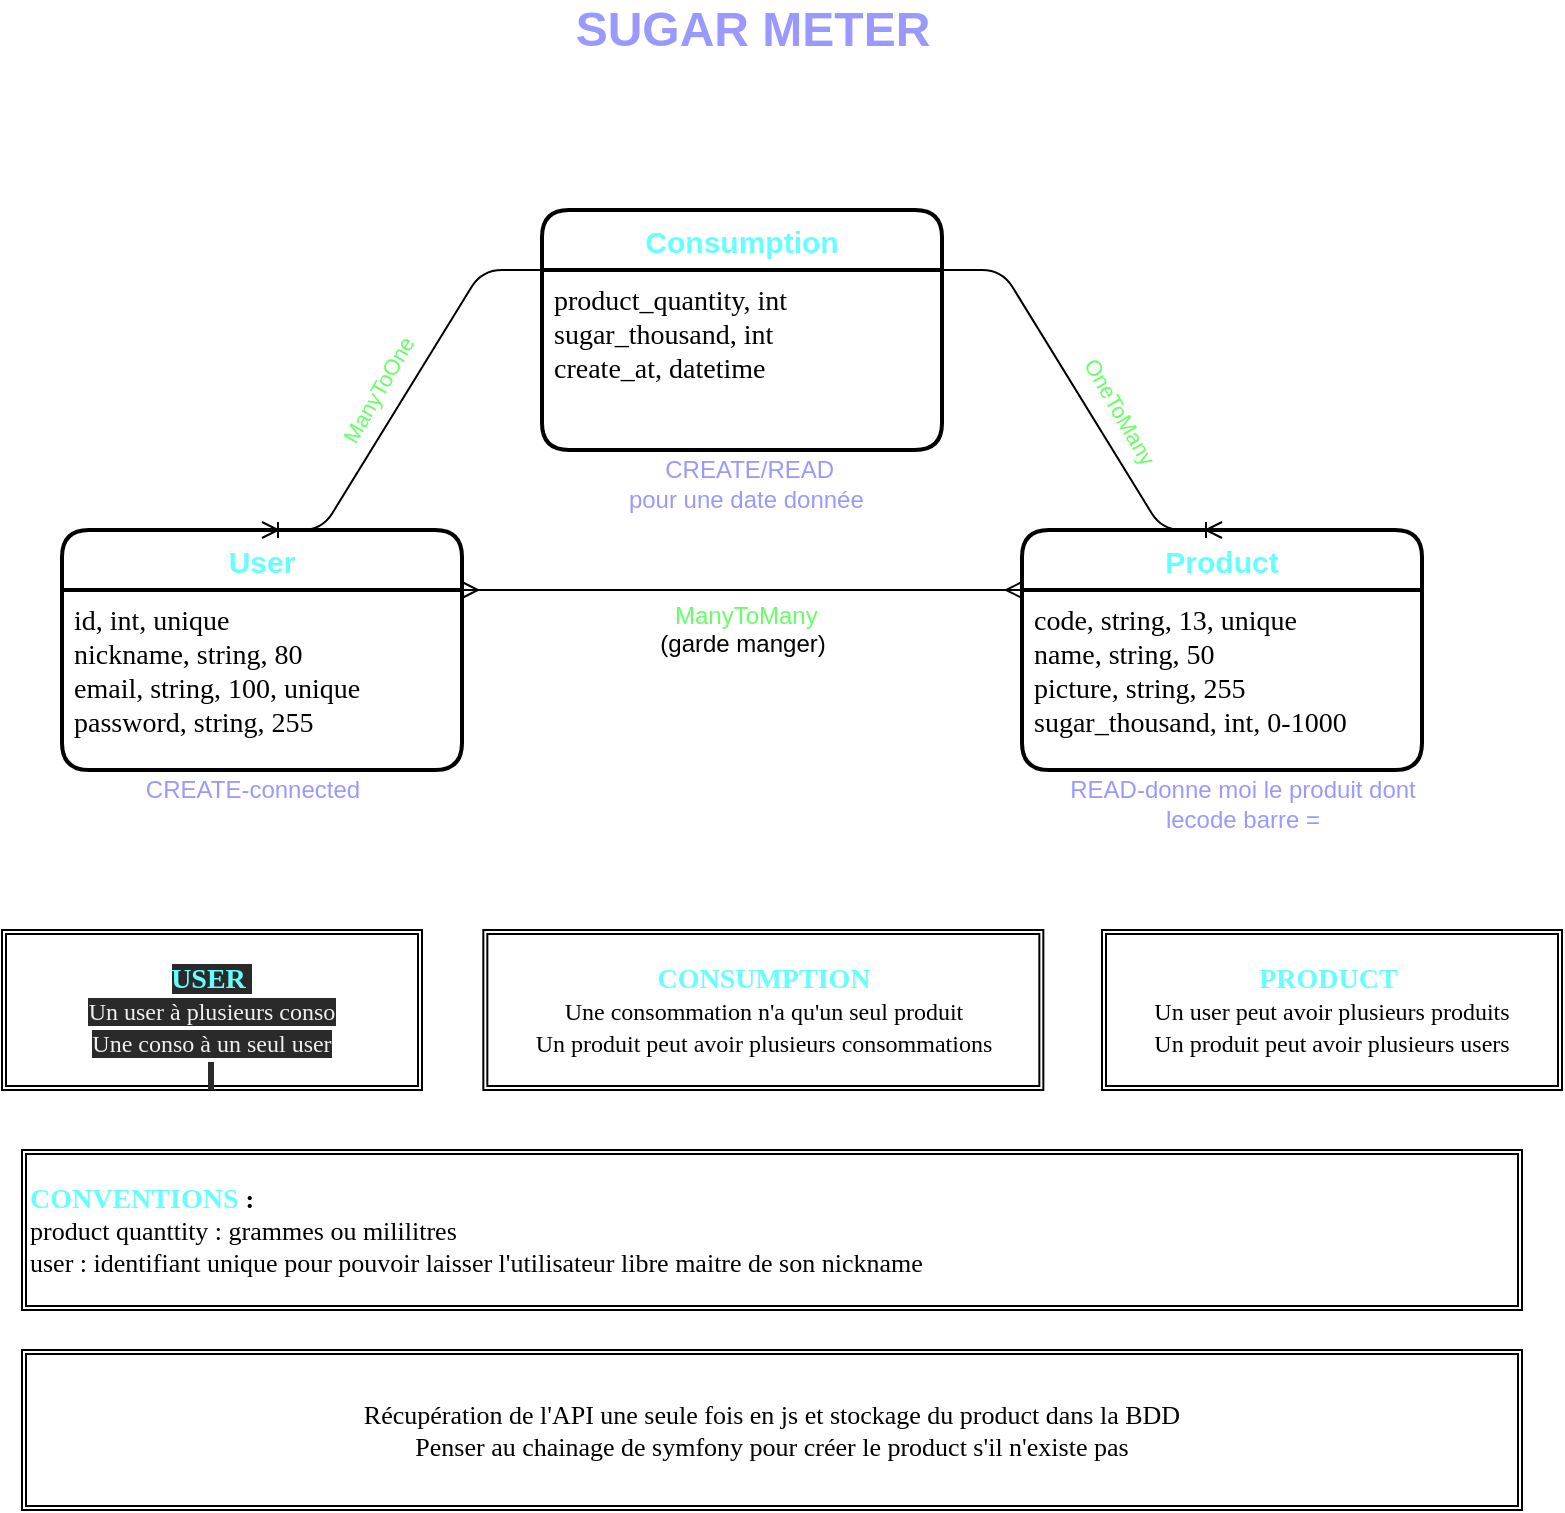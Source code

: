 <mxfile>
    <diagram id="pO0IaUkE1FO3uJKI9kuD" name="Page-1">
        <mxGraphModel dx="1331" dy="648" grid="0" gridSize="10" guides="1" tooltips="1" connect="1" arrows="1" fold="1" page="1" pageScale="1" pageWidth="850" pageHeight="1100" math="0" shadow="0">
            <root>
                <mxCell id="0"/>
                <mxCell id="1" parent="0"/>
                <mxCell id="45" value="&lt;font color=&quot;#9999ff&quot;&gt;&amp;nbsp; &amp;nbsp; &amp;nbsp; &amp;nbsp; &amp;nbsp; &amp;nbsp; &amp;nbsp; &amp;nbsp; &amp;nbsp; &amp;nbsp; &amp;nbsp; &lt;br&gt;&amp;nbsp; &amp;nbsp; &amp;nbsp; &amp;nbsp; &amp;nbsp; &amp;nbsp; &amp;nbsp; &amp;nbsp; &amp;nbsp; &amp;nbsp; &amp;nbsp; &amp;nbsp;CREATE/READ &lt;br&gt;&amp;nbsp; &amp;nbsp; &amp;nbsp; &amp;nbsp; &amp;nbsp; &amp;nbsp; &amp;nbsp; &amp;nbsp; &amp;nbsp; &amp;nbsp; &amp;nbsp; pour une date donnée&lt;/font&gt;" style="text;html=1;align=center;verticalAlign=middle;resizable=0;points=[];autosize=1;" parent="1" vertex="1">
                    <mxGeometry x="280" y="225" width="210" height="50" as="geometry"/>
                </mxCell>
                <mxCell id="47" value="&lt;font color=&quot;#9999ff&quot;&gt;READ-donne moi le produit dont &lt;br&gt;lecode barre =&lt;/font&gt;" style="text;html=1;align=center;verticalAlign=middle;resizable=0;points=[];autosize=1;" parent="1" vertex="1">
                    <mxGeometry x="575" y="402" width="190" height="30" as="geometry"/>
                </mxCell>
                <mxCell id="63" value="&lt;font style=&quot;font-size: 24px&quot; color=&quot;#9999ff&quot;&gt;&lt;b&gt;SUGAR METER&lt;/b&gt;&lt;/font&gt;" style="text;html=1;align=center;verticalAlign=middle;resizable=0;points=[];autosize=1;" parent="1" vertex="1">
                    <mxGeometry x="330" y="20" width="190" height="20" as="geometry"/>
                </mxCell>
                <mxCell id="2" value="User" style="swimlane;childLayout=stackLayout;horizontal=1;startSize=30;horizontalStack=0;rounded=1;fontSize=15;fontStyle=1;strokeWidth=2;resizeParent=0;resizeLast=1;shadow=0;dashed=0;align=center;fontColor=#66FFFF;" parent="1" vertex="1">
                    <mxGeometry x="80" y="280" width="200" height="120" as="geometry"/>
                </mxCell>
                <mxCell id="3" value="id, int, unique&#10;nickname, string, 80&#10;email, string, 100, unique&#10;password, string, 255&#10;&#10;" style="align=left;strokeColor=none;fillColor=none;spacingLeft=4;fontSize=14;verticalAlign=top;resizable=0;rotatable=0;part=1;fontFamily=Comic Sans MS;" parent="2" vertex="1">
                    <mxGeometry y="30" width="200" height="90" as="geometry"/>
                </mxCell>
                <mxCell id="4" value="Product" style="swimlane;childLayout=stackLayout;horizontal=1;startSize=30;horizontalStack=0;rounded=1;fontSize=15;fontStyle=1;strokeWidth=2;resizeParent=0;resizeLast=1;shadow=0;dashed=0;align=center;fontColor=#66FFFF;" parent="1" vertex="1">
                    <mxGeometry x="560" y="280" width="200" height="120" as="geometry"/>
                </mxCell>
                <mxCell id="5" value="code, string, 13, unique&#10;name, string, 50&#10;picture, string, 255&#10;sugar_thousand, int, 0-1000&#10;" style="align=left;strokeColor=none;fillColor=none;spacingLeft=4;fontSize=14;verticalAlign=top;resizable=0;rotatable=0;part=1;fontFamily=Comic Sans MS;" parent="4" vertex="1">
                    <mxGeometry y="30" width="200" height="90" as="geometry"/>
                </mxCell>
                <mxCell id="17" value="&amp;nbsp; &amp;nbsp; &amp;nbsp; &lt;br&gt;&amp;nbsp; &amp;nbsp;&lt;br&gt;&amp;nbsp; &amp;nbsp; &amp;nbsp; &amp;nbsp; &amp;nbsp; &amp;nbsp; &amp;nbsp; &amp;nbsp; &amp;nbsp; &amp;nbsp; &amp;nbsp; &amp;nbsp; &amp;nbsp; &amp;nbsp; &amp;nbsp;&lt;font color=&quot;#66ff66&quot;&gt;ManyToMany&lt;/font&gt;&amp;nbsp;&lt;br&gt;&amp;nbsp; &amp;nbsp; &amp;nbsp; &amp;nbsp; &amp;nbsp; &amp;nbsp; &amp;nbsp; &amp;nbsp; &amp;nbsp; &amp;nbsp; &amp;nbsp; &amp;nbsp; &amp;nbsp; &amp;nbsp;(garde manger)" style="text;html=1;align=center;verticalAlign=middle;resizable=0;points=[];autosize=1;" parent="1" vertex="1">
                    <mxGeometry x="280" y="285" width="190" height="60" as="geometry"/>
                </mxCell>
                <mxCell id="18" value="Consumption" style="swimlane;childLayout=stackLayout;horizontal=1;startSize=30;horizontalStack=0;rounded=1;fontSize=15;fontStyle=1;strokeWidth=2;resizeParent=0;resizeLast=1;shadow=0;dashed=0;align=center;fontColor=#66FFFF;" parent="1" vertex="1">
                    <mxGeometry x="320" y="120" width="200" height="120" as="geometry"/>
                </mxCell>
                <mxCell id="19" value="product_quantity, int&#10;sugar_thousand, int&#10;create_at, datetime&#10;&#10;" style="align=left;strokeColor=none;fillColor=none;spacingLeft=4;fontSize=14;verticalAlign=top;resizable=0;rotatable=0;part=1;fontFamily=Comic Sans MS;" parent="18" vertex="1">
                    <mxGeometry y="30" width="200" height="90" as="geometry"/>
                </mxCell>
                <mxCell id="31" value="" style="edgeStyle=entityRelationEdgeStyle;fontSize=12;html=1;endArrow=ERoneToMany;entryX=0.5;entryY=0;entryDx=0;entryDy=0;exitX=1;exitY=0;exitDx=0;exitDy=0;" parent="1" source="19" target="4" edge="1">
                    <mxGeometry x="35" y="140" width="100" height="100" as="geometry">
                        <mxPoint x="455" y="380" as="sourcePoint"/>
                        <mxPoint x="555" y="280" as="targetPoint"/>
                    </mxGeometry>
                </mxCell>
                <mxCell id="32" value="OneToMany" style="edgeLabel;html=1;align=center;verticalAlign=middle;resizable=0;points=[];rotation=60;fontColor=#66FF66;" parent="31" vertex="1" connectable="0">
                    <mxGeometry x="-0.052" y="3" relative="1" as="geometry">
                        <mxPoint x="19.62" y="11.33" as="offset"/>
                    </mxGeometry>
                </mxCell>
                <mxCell id="33" value="" style="edgeStyle=entityRelationEdgeStyle;fontSize=12;html=1;endArrow=ERmany;startArrow=ERmany;exitX=1;exitY=0;exitDx=0;exitDy=0;entryX=0;entryY=0;entryDx=0;entryDy=0;" parent="1" source="3" target="5" edge="1">
                    <mxGeometry x="35" y="140" width="100" height="100" as="geometry">
                        <mxPoint x="285" y="270" as="sourcePoint"/>
                        <mxPoint x="385" y="170" as="targetPoint"/>
                    </mxGeometry>
                </mxCell>
                <mxCell id="34" value="" style="edgeStyle=entityRelationEdgeStyle;fontSize=12;html=1;endArrow=ERoneToMany;entryX=0.5;entryY=0;entryDx=0;entryDy=0;exitX=0;exitY=0;exitDx=0;exitDy=0;" parent="1" source="19" target="2" edge="1">
                    <mxGeometry x="35" y="140" width="100" height="100" as="geometry">
                        <mxPoint x="155" y="430" as="sourcePoint"/>
                        <mxPoint x="255" y="330" as="targetPoint"/>
                    </mxGeometry>
                </mxCell>
                <mxCell id="35" value="ManyToOne" style="edgeLabel;html=1;align=center;verticalAlign=middle;resizable=0;points=[];rotation=-60;fontColor=#66FF66;" parent="34" vertex="1" connectable="0">
                    <mxGeometry x="-0.145" relative="1" as="geometry">
                        <mxPoint x="-20.11" y="8.25" as="offset"/>
                    </mxGeometry>
                </mxCell>
                <mxCell id="49" value="&lt;font color=&quot;#9999ff&quot;&gt;CREATE-connected&lt;/font&gt;" style="text;html=1;align=center;verticalAlign=middle;resizable=0;points=[];autosize=1;" parent="1" vertex="1">
                    <mxGeometry x="115" y="400" width="120" height="20" as="geometry"/>
                </mxCell>
                <mxCell id="70" value="&lt;font face=&quot;Comic Sans MS&quot;&gt;&lt;br&gt;&lt;span style=&quot;font-style: normal ; letter-spacing: normal ; text-align: center ; text-indent: 0px ; text-transform: none ; word-spacing: 0px ; background-color: rgb(42 , 42 , 42) ; display: inline ; float: none&quot;&gt;&lt;font color=&quot;#66ffff&quot; style=&quot;font-size: 14px&quot;&gt;&lt;b&gt;USER&amp;nbsp;&lt;/b&gt;&lt;/font&gt;&lt;/span&gt;&lt;br style=&quot;color: rgb(240 , 240 , 240) ; font-size: 13px ; font-style: normal ; font-weight: 400 ; letter-spacing: normal ; text-align: center ; text-indent: 0px ; text-transform: none ; word-spacing: 0px ; background-color: rgb(42 , 42 , 42)&quot;&gt;&lt;span style=&quot;color: rgb(240 , 240 , 240) ; font-style: normal ; font-weight: 400 ; letter-spacing: normal ; text-align: center ; text-indent: 0px ; text-transform: none ; word-spacing: 0px ; background-color: rgb(42 , 42 , 42) ; font-size: 12px&quot;&gt;Un user à plusieurs&amp;nbsp;&lt;/span&gt;&lt;span style=&quot;color: rgb(240 , 240 , 240) ; font-style: normal ; font-weight: 400 ; letter-spacing: normal ; text-align: center ; text-indent: 0px ; text-transform: none ; word-spacing: 0px ; background-color: rgb(42 , 42 , 42) ; font-size: 12px&quot;&gt;conso&lt;/span&gt;&lt;br style=&quot;color: rgb(240 , 240 , 240) ; font-style: normal ; font-weight: 400 ; letter-spacing: normal ; text-align: center ; text-indent: 0px ; text-transform: none ; word-spacing: 0px ; background-color: rgb(42 , 42 , 42) ; font-size: 12px&quot;&gt;&lt;span style=&quot;color: rgb(240 , 240 , 240) ; font-style: normal ; font-weight: 400 ; letter-spacing: normal ; text-align: center ; text-indent: 0px ; text-transform: none ; word-spacing: 0px ; background-color: rgb(42 , 42 , 42) ; font-size: 12px&quot;&gt;Une conso&amp;nbsp;&lt;/span&gt;&lt;span style=&quot;color: rgb(240 , 240 , 240) ; font-style: normal ; font-weight: 400 ; letter-spacing: normal ; text-align: center ; text-indent: 0px ; text-transform: none ; word-spacing: 0px ; background-color: rgb(42 , 42 , 42) ; font-size: 12px&quot;&gt;à un seul user&lt;/span&gt;&lt;br style=&quot;color: rgb(240 , 240 , 240) ; font-style: normal ; font-weight: 400 ; letter-spacing: normal ; text-align: center ; text-indent: 0px ; text-transform: none ; word-spacing: 0px ; background-color: rgb(42 , 42 , 42) ; font-size: 12px&quot;&gt;&lt;span style=&quot;color: rgb(240 , 240 , 240) ; font-style: normal ; font-weight: 400 ; letter-spacing: normal ; text-align: center ; text-indent: 0px ; text-transform: none ; word-spacing: 0px ; background-color: rgb(42 , 42 , 42) ; font-size: 12px&quot;&gt;&amp;nbsp;&lt;/span&gt;&lt;/font&gt;" style="shape=ext;double=1;rounded=0;whiteSpace=wrap;html=1;fontSize=13;" parent="1" vertex="1">
                    <mxGeometry x="50" y="480" width="210" height="80" as="geometry"/>
                </mxCell>
                <mxCell id="71" value="&lt;font face=&quot;Comic Sans MS&quot;&gt;&lt;font color=&quot;#66ffff&quot; style=&quot;font-size: 14px&quot;&gt;&lt;b&gt;CONSUMPTION&lt;/b&gt;&lt;/font&gt;&lt;br&gt;&lt;span style=&quot;font-size: 12px&quot;&gt;Une consommation n'a qu'un seul&amp;nbsp;&lt;/span&gt;&lt;span style=&quot;font-size: 12px&quot;&gt;produit&lt;/span&gt;&lt;br style=&quot;font-size: 12px&quot;&gt;&lt;span style=&quot;font-size: 12px&quot;&gt;Un produit peut avoir&amp;nbsp;&lt;/span&gt;&lt;span style=&quot;font-size: 12px&quot;&gt;plusieurs consommations&lt;/span&gt;&lt;/font&gt;" style="shape=ext;double=1;rounded=0;whiteSpace=wrap;html=1;fontSize=13;" parent="1" vertex="1">
                    <mxGeometry x="290.67" y="480" width="280" height="80" as="geometry"/>
                </mxCell>
                <mxCell id="73" value="&lt;font face=&quot;Comic Sans MS&quot;&gt;&lt;font color=&quot;#66ffff&quot; style=&quot;font-size: 14px&quot;&gt;&lt;b&gt;PRODUCT&amp;nbsp;&lt;/b&gt;&lt;/font&gt;&lt;br&gt;&lt;span style=&quot;font-size: 12px&quot;&gt;Un user peut avoir plusieurs produits&lt;/span&gt;&lt;br style=&quot;font-size: 12px&quot;&gt;&lt;span style=&quot;font-size: 12px&quot;&gt;Un produit peut avoir plusieurs users&lt;/span&gt;&lt;/font&gt;" style="shape=ext;double=1;rounded=0;whiteSpace=wrap;html=1;fontSize=13;" parent="1" vertex="1">
                    <mxGeometry x="600" y="480" width="230" height="80" as="geometry"/>
                </mxCell>
                <mxCell id="74" value="&lt;font face=&quot;Comic Sans MS&quot;&gt;&lt;b&gt;&lt;font style=&quot;font-size: 14px&quot; color=&quot;#66ffff&quot;&gt;CONVENTIONS &lt;/font&gt;:&lt;/b&gt;&lt;br&gt;product quanttity : grammes ou mililitres&lt;br&gt;user : identifiant unique pour pouvoir laisser l'utilisateur libre maitre de son nickname&lt;/font&gt;" style="shape=ext;double=1;rounded=0;whiteSpace=wrap;html=1;fontSize=13;align=left;" parent="1" vertex="1">
                    <mxGeometry x="60" y="590" width="750" height="80" as="geometry"/>
                </mxCell>
                <mxCell id="75" value="&lt;font face=&quot;Comic Sans MS&quot;&gt;Récupération de l'API une seule fois en js et stockage du product dans la BDD&lt;br&gt;Penser au chainage de symfony pour créer le product s'il n'existe pas&lt;/font&gt;" style="shape=ext;double=1;rounded=0;whiteSpace=wrap;html=1;fontSize=13;" parent="1" vertex="1">
                    <mxGeometry x="60" y="690" width="750" height="80" as="geometry"/>
                </mxCell>
            </root>
        </mxGraphModel>
    </diagram>
</mxfile>